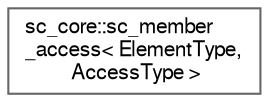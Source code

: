 digraph "Graphical Class Hierarchy"
{
 // LATEX_PDF_SIZE
  bgcolor="transparent";
  edge [fontname=FreeSans,fontsize=10,labelfontname=FreeSans,labelfontsize=10];
  node [fontname=FreeSans,fontsize=10,shape=box,height=0.2,width=0.4];
  rankdir="LR";
  Node0 [id="Node000000",label="sc_core::sc_member\l_access\< ElementType,\l AccessType \>",height=0.2,width=0.4,color="grey40", fillcolor="white", style="filled",URL="$a02405.html",tooltip=" "];
}
